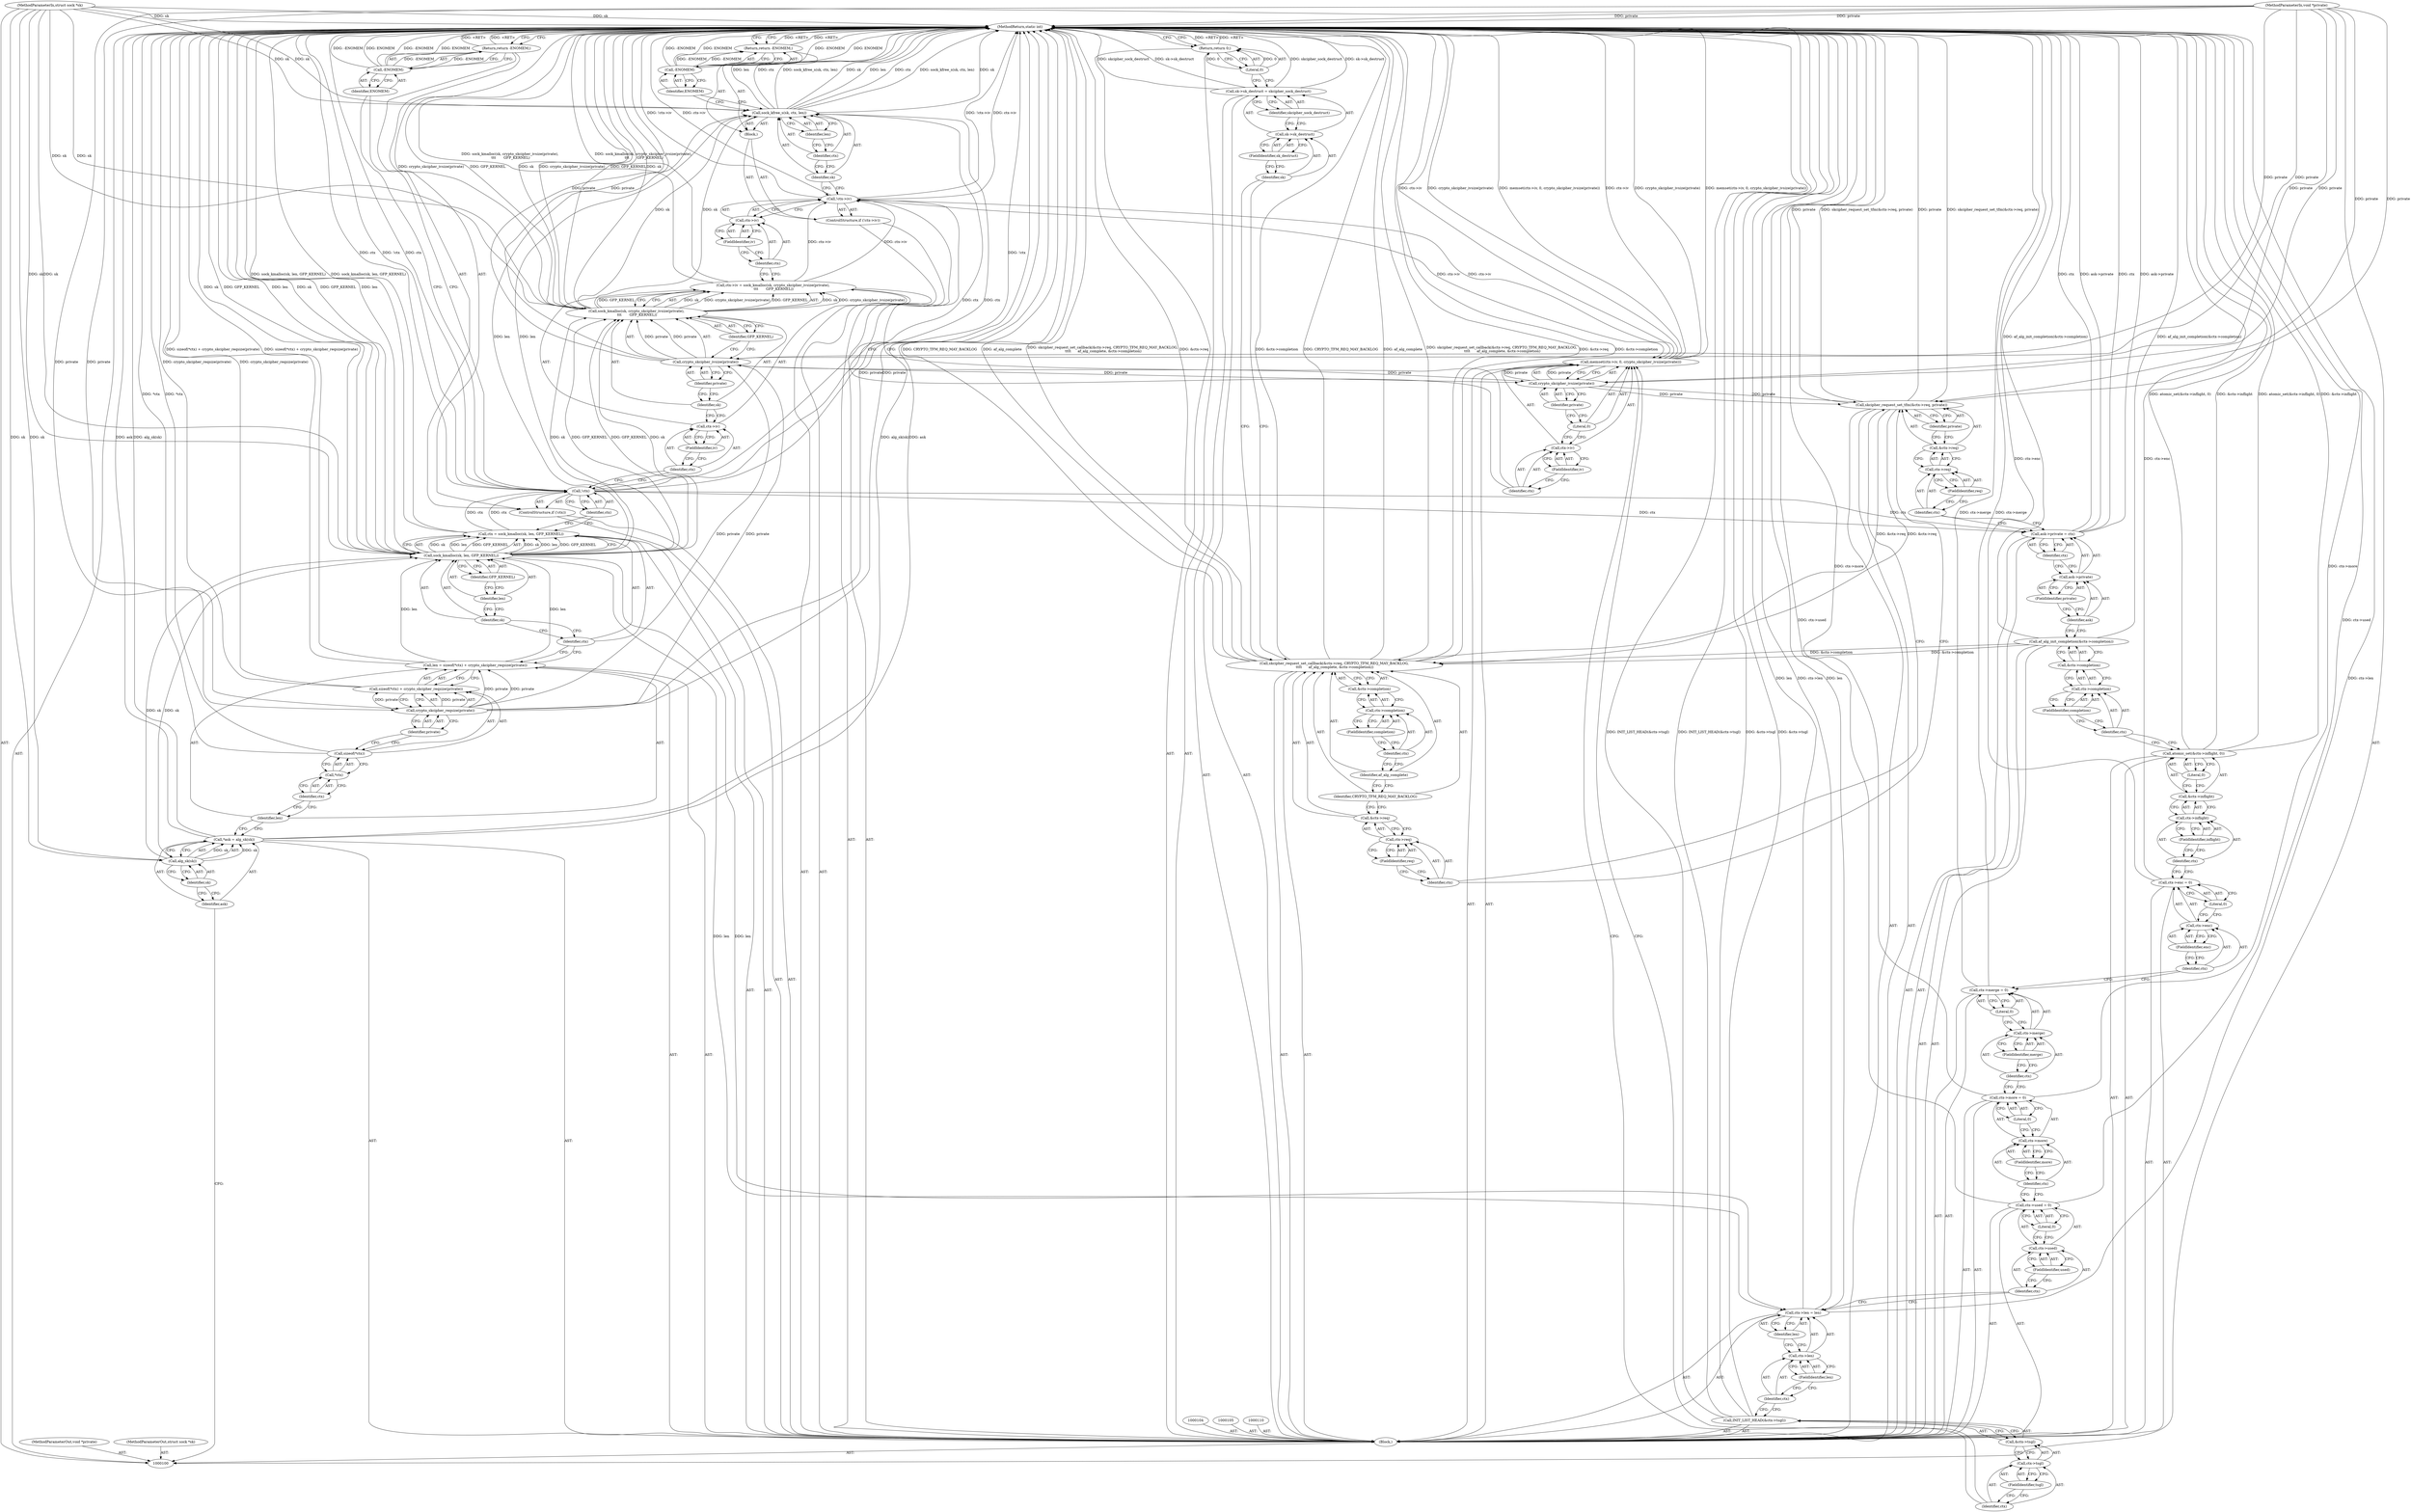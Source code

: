 digraph "1_linux_dd504589577d8e8e70f51f997ad487a4cb6c026f" {
"1000230" [label="(MethodReturn,static int)"];
"1000101" [label="(MethodParameterIn,void *private)"];
"1000331" [label="(MethodParameterOut,void *private)"];
"1000102" [label="(MethodParameterIn,struct sock *sk)"];
"1000332" [label="(MethodParameterOut,struct sock *sk)"];
"1000131" [label="(Call,ctx->iv = sock_kmalloc(sk, crypto_skcipher_ivsize(private),\n \t\t\t       GFP_KERNEL))"];
"1000132" [label="(Call,ctx->iv)"];
"1000133" [label="(Identifier,ctx)"];
"1000135" [label="(Call,sock_kmalloc(sk, crypto_skcipher_ivsize(private),\n \t\t\t       GFP_KERNEL))"];
"1000136" [label="(Identifier,sk)"];
"1000137" [label="(Call,crypto_skcipher_ivsize(private))"];
"1000138" [label="(Identifier,private)"];
"1000134" [label="(FieldIdentifier,iv)"];
"1000139" [label="(Identifier,GFP_KERNEL)"];
"1000144" [label="(FieldIdentifier,iv)"];
"1000145" [label="(Block,)"];
"1000140" [label="(ControlStructure,if (!ctx->iv))"];
"1000141" [label="(Call,!ctx->iv)"];
"1000142" [label="(Call,ctx->iv)"];
"1000143" [label="(Identifier,ctx)"];
"1000147" [label="(Identifier,sk)"];
"1000148" [label="(Identifier,ctx)"];
"1000149" [label="(Identifier,len)"];
"1000146" [label="(Call,sock_kfree_s(sk, ctx, len))"];
"1000151" [label="(Call,-ENOMEM)"];
"1000152" [label="(Identifier,ENOMEM)"];
"1000150" [label="(Return,return -ENOMEM;)"];
"1000153" [label="(Call,memset(ctx->iv, 0, crypto_skcipher_ivsize(private)))"];
"1000156" [label="(FieldIdentifier,iv)"];
"1000157" [label="(Literal,0)"];
"1000158" [label="(Call,crypto_skcipher_ivsize(private))"];
"1000159" [label="(Identifier,private)"];
"1000154" [label="(Call,ctx->iv)"];
"1000155" [label="(Identifier,ctx)"];
"1000103" [label="(Block,)"];
"1000161" [label="(Call,&ctx->tsgl)"];
"1000162" [label="(Call,ctx->tsgl)"];
"1000163" [label="(Identifier,ctx)"];
"1000160" [label="(Call,INIT_LIST_HEAD(&ctx->tsgl))"];
"1000164" [label="(FieldIdentifier,tsgl)"];
"1000169" [label="(Identifier,len)"];
"1000165" [label="(Call,ctx->len = len)"];
"1000166" [label="(Call,ctx->len)"];
"1000167" [label="(Identifier,ctx)"];
"1000168" [label="(FieldIdentifier,len)"];
"1000170" [label="(Call,ctx->used = 0)"];
"1000171" [label="(Call,ctx->used)"];
"1000172" [label="(Identifier,ctx)"];
"1000174" [label="(Literal,0)"];
"1000173" [label="(FieldIdentifier,used)"];
"1000175" [label="(Call,ctx->more = 0)"];
"1000176" [label="(Call,ctx->more)"];
"1000177" [label="(Identifier,ctx)"];
"1000179" [label="(Literal,0)"];
"1000178" [label="(FieldIdentifier,more)"];
"1000180" [label="(Call,ctx->merge = 0)"];
"1000181" [label="(Call,ctx->merge)"];
"1000182" [label="(Identifier,ctx)"];
"1000184" [label="(Literal,0)"];
"1000183" [label="(FieldIdentifier,merge)"];
"1000185" [label="(Call,ctx->enc = 0)"];
"1000186" [label="(Call,ctx->enc)"];
"1000187" [label="(Identifier,ctx)"];
"1000189" [label="(Literal,0)"];
"1000188" [label="(FieldIdentifier,enc)"];
"1000190" [label="(Call,atomic_set(&ctx->inflight, 0))"];
"1000191" [label="(Call,&ctx->inflight)"];
"1000192" [label="(Call,ctx->inflight)"];
"1000193" [label="(Identifier,ctx)"];
"1000194" [label="(FieldIdentifier,inflight)"];
"1000195" [label="(Literal,0)"];
"1000196" [label="(Call,af_alg_init_completion(&ctx->completion))"];
"1000197" [label="(Call,&ctx->completion)"];
"1000198" [label="(Call,ctx->completion)"];
"1000199" [label="(Identifier,ctx)"];
"1000200" [label="(FieldIdentifier,completion)"];
"1000205" [label="(Identifier,ctx)"];
"1000201" [label="(Call,ask->private = ctx)"];
"1000202" [label="(Call,ask->private)"];
"1000203" [label="(Identifier,ask)"];
"1000204" [label="(FieldIdentifier,private)"];
"1000206" [label="(Call,skcipher_request_set_tfm(&ctx->req, private))"];
"1000207" [label="(Call,&ctx->req)"];
"1000208" [label="(Call,ctx->req)"];
"1000209" [label="(Identifier,ctx)"];
"1000210" [label="(FieldIdentifier,req)"];
"1000211" [label="(Identifier,private)"];
"1000212" [label="(Call,skcipher_request_set_callback(&ctx->req, CRYPTO_TFM_REQ_MAY_BACKLOG,\n \t\t\t\t      af_alg_complete, &ctx->completion))"];
"1000213" [label="(Call,&ctx->req)"];
"1000214" [label="(Call,ctx->req)"];
"1000215" [label="(Identifier,ctx)"];
"1000216" [label="(FieldIdentifier,req)"];
"1000217" [label="(Identifier,CRYPTO_TFM_REQ_MAY_BACKLOG)"];
"1000218" [label="(Identifier,af_alg_complete)"];
"1000219" [label="(Call,&ctx->completion)"];
"1000220" [label="(Call,ctx->completion)"];
"1000221" [label="(Identifier,ctx)"];
"1000222" [label="(FieldIdentifier,completion)"];
"1000223" [label="(Call,sk->sk_destruct = skcipher_sock_destruct)"];
"1000224" [label="(Call,sk->sk_destruct)"];
"1000225" [label="(Identifier,sk)"];
"1000227" [label="(Identifier,skcipher_sock_destruct)"];
"1000226" [label="(FieldIdentifier,sk_destruct)"];
"1000228" [label="(Return,return 0;)"];
"1000229" [label="(Literal,0)"];
"1000106" [label="(Call,*ask = alg_sk(sk))"];
"1000107" [label="(Identifier,ask)"];
"1000108" [label="(Call,alg_sk(sk))"];
"1000109" [label="(Identifier,sk)"];
"1000111" [label="(Call,len = sizeof(*ctx) + crypto_skcipher_reqsize(private))"];
"1000112" [label="(Identifier,len)"];
"1000113" [label="(Call,sizeof(*ctx) + crypto_skcipher_reqsize(private))"];
"1000114" [label="(Call,sizeof(*ctx))"];
"1000115" [label="(Call,*ctx)"];
"1000116" [label="(Identifier,ctx)"];
"1000117" [label="(Call,crypto_skcipher_reqsize(private))"];
"1000118" [label="(Identifier,private)"];
"1000119" [label="(Call,ctx = sock_kmalloc(sk, len, GFP_KERNEL))"];
"1000120" [label="(Identifier,ctx)"];
"1000122" [label="(Identifier,sk)"];
"1000123" [label="(Identifier,len)"];
"1000124" [label="(Identifier,GFP_KERNEL)"];
"1000121" [label="(Call,sock_kmalloc(sk, len, GFP_KERNEL))"];
"1000125" [label="(ControlStructure,if (!ctx))"];
"1000126" [label="(Call,!ctx)"];
"1000127" [label="(Identifier,ctx)"];
"1000129" [label="(Call,-ENOMEM)"];
"1000130" [label="(Identifier,ENOMEM)"];
"1000128" [label="(Return,return -ENOMEM;)"];
"1000230" -> "1000100"  [label="AST: "];
"1000230" -> "1000128"  [label="CFG: "];
"1000230" -> "1000150"  [label="CFG: "];
"1000230" -> "1000228"  [label="CFG: "];
"1000228" -> "1000230"  [label="DDG: <RET>"];
"1000113" -> "1000230"  [label="DDG: crypto_skcipher_reqsize(private)"];
"1000141" -> "1000230"  [label="DDG: ctx->iv"];
"1000141" -> "1000230"  [label="DDG: !ctx->iv"];
"1000212" -> "1000230"  [label="DDG: &ctx->completion"];
"1000212" -> "1000230"  [label="DDG: CRYPTO_TFM_REQ_MAY_BACKLOG"];
"1000212" -> "1000230"  [label="DDG: af_alg_complete"];
"1000212" -> "1000230"  [label="DDG: skcipher_request_set_callback(&ctx->req, CRYPTO_TFM_REQ_MAY_BACKLOG,\n \t\t\t\t      af_alg_complete, &ctx->completion)"];
"1000212" -> "1000230"  [label="DDG: &ctx->req"];
"1000180" -> "1000230"  [label="DDG: ctx->merge"];
"1000117" -> "1000230"  [label="DDG: private"];
"1000102" -> "1000230"  [label="DDG: sk"];
"1000137" -> "1000230"  [label="DDG: private"];
"1000129" -> "1000230"  [label="DDG: ENOMEM"];
"1000129" -> "1000230"  [label="DDG: -ENOMEM"];
"1000185" -> "1000230"  [label="DDG: ctx->enc"];
"1000126" -> "1000230"  [label="DDG: !ctx"];
"1000126" -> "1000230"  [label="DDG: ctx"];
"1000223" -> "1000230"  [label="DDG: skcipher_sock_destruct"];
"1000223" -> "1000230"  [label="DDG: sk->sk_destruct"];
"1000106" -> "1000230"  [label="DDG: alg_sk(sk)"];
"1000106" -> "1000230"  [label="DDG: ask"];
"1000151" -> "1000230"  [label="DDG: -ENOMEM"];
"1000151" -> "1000230"  [label="DDG: ENOMEM"];
"1000165" -> "1000230"  [label="DDG: len"];
"1000165" -> "1000230"  [label="DDG: ctx->len"];
"1000190" -> "1000230"  [label="DDG: atomic_set(&ctx->inflight, 0)"];
"1000190" -> "1000230"  [label="DDG: &ctx->inflight"];
"1000160" -> "1000230"  [label="DDG: INIT_LIST_HEAD(&ctx->tsgl)"];
"1000160" -> "1000230"  [label="DDG: &ctx->tsgl"];
"1000206" -> "1000230"  [label="DDG: skcipher_request_set_tfm(&ctx->req, private)"];
"1000206" -> "1000230"  [label="DDG: private"];
"1000121" -> "1000230"  [label="DDG: len"];
"1000121" -> "1000230"  [label="DDG: sk"];
"1000121" -> "1000230"  [label="DDG: GFP_KERNEL"];
"1000135" -> "1000230"  [label="DDG: GFP_KERNEL"];
"1000135" -> "1000230"  [label="DDG: sk"];
"1000135" -> "1000230"  [label="DDG: crypto_skcipher_ivsize(private)"];
"1000153" -> "1000230"  [label="DDG: crypto_skcipher_ivsize(private)"];
"1000153" -> "1000230"  [label="DDG: memset(ctx->iv, 0, crypto_skcipher_ivsize(private))"];
"1000153" -> "1000230"  [label="DDG: ctx->iv"];
"1000114" -> "1000230"  [label="DDG: *ctx"];
"1000119" -> "1000230"  [label="DDG: sock_kmalloc(sk, len, GFP_KERNEL)"];
"1000146" -> "1000230"  [label="DDG: len"];
"1000146" -> "1000230"  [label="DDG: ctx"];
"1000146" -> "1000230"  [label="DDG: sock_kfree_s(sk, ctx, len)"];
"1000146" -> "1000230"  [label="DDG: sk"];
"1000175" -> "1000230"  [label="DDG: ctx->more"];
"1000131" -> "1000230"  [label="DDG: sock_kmalloc(sk, crypto_skcipher_ivsize(private),\n \t\t\t       GFP_KERNEL)"];
"1000111" -> "1000230"  [label="DDG: sizeof(*ctx) + crypto_skcipher_reqsize(private)"];
"1000101" -> "1000230"  [label="DDG: private"];
"1000170" -> "1000230"  [label="DDG: ctx->used"];
"1000201" -> "1000230"  [label="DDG: ctx"];
"1000201" -> "1000230"  [label="DDG: ask->private"];
"1000196" -> "1000230"  [label="DDG: af_alg_init_completion(&ctx->completion)"];
"1000128" -> "1000230"  [label="DDG: <RET>"];
"1000150" -> "1000230"  [label="DDG: <RET>"];
"1000101" -> "1000100"  [label="AST: "];
"1000101" -> "1000230"  [label="DDG: private"];
"1000101" -> "1000117"  [label="DDG: private"];
"1000101" -> "1000137"  [label="DDG: private"];
"1000101" -> "1000158"  [label="DDG: private"];
"1000101" -> "1000206"  [label="DDG: private"];
"1000331" -> "1000100"  [label="AST: "];
"1000102" -> "1000100"  [label="AST: "];
"1000102" -> "1000230"  [label="DDG: sk"];
"1000102" -> "1000108"  [label="DDG: sk"];
"1000102" -> "1000121"  [label="DDG: sk"];
"1000102" -> "1000135"  [label="DDG: sk"];
"1000102" -> "1000146"  [label="DDG: sk"];
"1000332" -> "1000100"  [label="AST: "];
"1000131" -> "1000103"  [label="AST: "];
"1000131" -> "1000135"  [label="CFG: "];
"1000132" -> "1000131"  [label="AST: "];
"1000135" -> "1000131"  [label="AST: "];
"1000143" -> "1000131"  [label="CFG: "];
"1000131" -> "1000230"  [label="DDG: sock_kmalloc(sk, crypto_skcipher_ivsize(private),\n \t\t\t       GFP_KERNEL)"];
"1000135" -> "1000131"  [label="DDG: sk"];
"1000135" -> "1000131"  [label="DDG: crypto_skcipher_ivsize(private)"];
"1000135" -> "1000131"  [label="DDG: GFP_KERNEL"];
"1000131" -> "1000141"  [label="DDG: ctx->iv"];
"1000132" -> "1000131"  [label="AST: "];
"1000132" -> "1000134"  [label="CFG: "];
"1000133" -> "1000132"  [label="AST: "];
"1000134" -> "1000132"  [label="AST: "];
"1000136" -> "1000132"  [label="CFG: "];
"1000133" -> "1000132"  [label="AST: "];
"1000133" -> "1000126"  [label="CFG: "];
"1000134" -> "1000133"  [label="CFG: "];
"1000135" -> "1000131"  [label="AST: "];
"1000135" -> "1000139"  [label="CFG: "];
"1000136" -> "1000135"  [label="AST: "];
"1000137" -> "1000135"  [label="AST: "];
"1000139" -> "1000135"  [label="AST: "];
"1000131" -> "1000135"  [label="CFG: "];
"1000135" -> "1000230"  [label="DDG: GFP_KERNEL"];
"1000135" -> "1000230"  [label="DDG: sk"];
"1000135" -> "1000230"  [label="DDG: crypto_skcipher_ivsize(private)"];
"1000135" -> "1000131"  [label="DDG: sk"];
"1000135" -> "1000131"  [label="DDG: crypto_skcipher_ivsize(private)"];
"1000135" -> "1000131"  [label="DDG: GFP_KERNEL"];
"1000121" -> "1000135"  [label="DDG: sk"];
"1000121" -> "1000135"  [label="DDG: GFP_KERNEL"];
"1000102" -> "1000135"  [label="DDG: sk"];
"1000137" -> "1000135"  [label="DDG: private"];
"1000135" -> "1000146"  [label="DDG: sk"];
"1000136" -> "1000135"  [label="AST: "];
"1000136" -> "1000132"  [label="CFG: "];
"1000138" -> "1000136"  [label="CFG: "];
"1000137" -> "1000135"  [label="AST: "];
"1000137" -> "1000138"  [label="CFG: "];
"1000138" -> "1000137"  [label="AST: "];
"1000139" -> "1000137"  [label="CFG: "];
"1000137" -> "1000230"  [label="DDG: private"];
"1000137" -> "1000135"  [label="DDG: private"];
"1000117" -> "1000137"  [label="DDG: private"];
"1000101" -> "1000137"  [label="DDG: private"];
"1000137" -> "1000158"  [label="DDG: private"];
"1000138" -> "1000137"  [label="AST: "];
"1000138" -> "1000136"  [label="CFG: "];
"1000137" -> "1000138"  [label="CFG: "];
"1000134" -> "1000132"  [label="AST: "];
"1000134" -> "1000133"  [label="CFG: "];
"1000132" -> "1000134"  [label="CFG: "];
"1000139" -> "1000135"  [label="AST: "];
"1000139" -> "1000137"  [label="CFG: "];
"1000135" -> "1000139"  [label="CFG: "];
"1000144" -> "1000142"  [label="AST: "];
"1000144" -> "1000143"  [label="CFG: "];
"1000142" -> "1000144"  [label="CFG: "];
"1000145" -> "1000140"  [label="AST: "];
"1000146" -> "1000145"  [label="AST: "];
"1000150" -> "1000145"  [label="AST: "];
"1000140" -> "1000103"  [label="AST: "];
"1000141" -> "1000140"  [label="AST: "];
"1000145" -> "1000140"  [label="AST: "];
"1000141" -> "1000140"  [label="AST: "];
"1000141" -> "1000142"  [label="CFG: "];
"1000142" -> "1000141"  [label="AST: "];
"1000147" -> "1000141"  [label="CFG: "];
"1000155" -> "1000141"  [label="CFG: "];
"1000141" -> "1000230"  [label="DDG: ctx->iv"];
"1000141" -> "1000230"  [label="DDG: !ctx->iv"];
"1000131" -> "1000141"  [label="DDG: ctx->iv"];
"1000141" -> "1000153"  [label="DDG: ctx->iv"];
"1000142" -> "1000141"  [label="AST: "];
"1000142" -> "1000144"  [label="CFG: "];
"1000143" -> "1000142"  [label="AST: "];
"1000144" -> "1000142"  [label="AST: "];
"1000141" -> "1000142"  [label="CFG: "];
"1000143" -> "1000142"  [label="AST: "];
"1000143" -> "1000131"  [label="CFG: "];
"1000144" -> "1000143"  [label="CFG: "];
"1000147" -> "1000146"  [label="AST: "];
"1000147" -> "1000141"  [label="CFG: "];
"1000148" -> "1000147"  [label="CFG: "];
"1000148" -> "1000146"  [label="AST: "];
"1000148" -> "1000147"  [label="CFG: "];
"1000149" -> "1000148"  [label="CFG: "];
"1000149" -> "1000146"  [label="AST: "];
"1000149" -> "1000148"  [label="CFG: "];
"1000146" -> "1000149"  [label="CFG: "];
"1000146" -> "1000145"  [label="AST: "];
"1000146" -> "1000149"  [label="CFG: "];
"1000147" -> "1000146"  [label="AST: "];
"1000148" -> "1000146"  [label="AST: "];
"1000149" -> "1000146"  [label="AST: "];
"1000152" -> "1000146"  [label="CFG: "];
"1000146" -> "1000230"  [label="DDG: len"];
"1000146" -> "1000230"  [label="DDG: ctx"];
"1000146" -> "1000230"  [label="DDG: sock_kfree_s(sk, ctx, len)"];
"1000146" -> "1000230"  [label="DDG: sk"];
"1000135" -> "1000146"  [label="DDG: sk"];
"1000102" -> "1000146"  [label="DDG: sk"];
"1000126" -> "1000146"  [label="DDG: ctx"];
"1000121" -> "1000146"  [label="DDG: len"];
"1000151" -> "1000150"  [label="AST: "];
"1000151" -> "1000152"  [label="CFG: "];
"1000152" -> "1000151"  [label="AST: "];
"1000150" -> "1000151"  [label="CFG: "];
"1000151" -> "1000230"  [label="DDG: -ENOMEM"];
"1000151" -> "1000230"  [label="DDG: ENOMEM"];
"1000151" -> "1000150"  [label="DDG: -ENOMEM"];
"1000152" -> "1000151"  [label="AST: "];
"1000152" -> "1000146"  [label="CFG: "];
"1000151" -> "1000152"  [label="CFG: "];
"1000150" -> "1000145"  [label="AST: "];
"1000150" -> "1000151"  [label="CFG: "];
"1000151" -> "1000150"  [label="AST: "];
"1000230" -> "1000150"  [label="CFG: "];
"1000150" -> "1000230"  [label="DDG: <RET>"];
"1000151" -> "1000150"  [label="DDG: -ENOMEM"];
"1000153" -> "1000103"  [label="AST: "];
"1000153" -> "1000158"  [label="CFG: "];
"1000154" -> "1000153"  [label="AST: "];
"1000157" -> "1000153"  [label="AST: "];
"1000158" -> "1000153"  [label="AST: "];
"1000163" -> "1000153"  [label="CFG: "];
"1000153" -> "1000230"  [label="DDG: crypto_skcipher_ivsize(private)"];
"1000153" -> "1000230"  [label="DDG: memset(ctx->iv, 0, crypto_skcipher_ivsize(private))"];
"1000153" -> "1000230"  [label="DDG: ctx->iv"];
"1000141" -> "1000153"  [label="DDG: ctx->iv"];
"1000158" -> "1000153"  [label="DDG: private"];
"1000156" -> "1000154"  [label="AST: "];
"1000156" -> "1000155"  [label="CFG: "];
"1000154" -> "1000156"  [label="CFG: "];
"1000157" -> "1000153"  [label="AST: "];
"1000157" -> "1000154"  [label="CFG: "];
"1000159" -> "1000157"  [label="CFG: "];
"1000158" -> "1000153"  [label="AST: "];
"1000158" -> "1000159"  [label="CFG: "];
"1000159" -> "1000158"  [label="AST: "];
"1000153" -> "1000158"  [label="CFG: "];
"1000158" -> "1000153"  [label="DDG: private"];
"1000137" -> "1000158"  [label="DDG: private"];
"1000101" -> "1000158"  [label="DDG: private"];
"1000158" -> "1000206"  [label="DDG: private"];
"1000159" -> "1000158"  [label="AST: "];
"1000159" -> "1000157"  [label="CFG: "];
"1000158" -> "1000159"  [label="CFG: "];
"1000154" -> "1000153"  [label="AST: "];
"1000154" -> "1000156"  [label="CFG: "];
"1000155" -> "1000154"  [label="AST: "];
"1000156" -> "1000154"  [label="AST: "];
"1000157" -> "1000154"  [label="CFG: "];
"1000155" -> "1000154"  [label="AST: "];
"1000155" -> "1000141"  [label="CFG: "];
"1000156" -> "1000155"  [label="CFG: "];
"1000103" -> "1000100"  [label="AST: "];
"1000104" -> "1000103"  [label="AST: "];
"1000105" -> "1000103"  [label="AST: "];
"1000106" -> "1000103"  [label="AST: "];
"1000110" -> "1000103"  [label="AST: "];
"1000111" -> "1000103"  [label="AST: "];
"1000119" -> "1000103"  [label="AST: "];
"1000125" -> "1000103"  [label="AST: "];
"1000131" -> "1000103"  [label="AST: "];
"1000140" -> "1000103"  [label="AST: "];
"1000153" -> "1000103"  [label="AST: "];
"1000160" -> "1000103"  [label="AST: "];
"1000165" -> "1000103"  [label="AST: "];
"1000170" -> "1000103"  [label="AST: "];
"1000175" -> "1000103"  [label="AST: "];
"1000180" -> "1000103"  [label="AST: "];
"1000185" -> "1000103"  [label="AST: "];
"1000190" -> "1000103"  [label="AST: "];
"1000196" -> "1000103"  [label="AST: "];
"1000201" -> "1000103"  [label="AST: "];
"1000206" -> "1000103"  [label="AST: "];
"1000212" -> "1000103"  [label="AST: "];
"1000223" -> "1000103"  [label="AST: "];
"1000228" -> "1000103"  [label="AST: "];
"1000161" -> "1000160"  [label="AST: "];
"1000161" -> "1000162"  [label="CFG: "];
"1000162" -> "1000161"  [label="AST: "];
"1000160" -> "1000161"  [label="CFG: "];
"1000162" -> "1000161"  [label="AST: "];
"1000162" -> "1000164"  [label="CFG: "];
"1000163" -> "1000162"  [label="AST: "];
"1000164" -> "1000162"  [label="AST: "];
"1000161" -> "1000162"  [label="CFG: "];
"1000163" -> "1000162"  [label="AST: "];
"1000163" -> "1000153"  [label="CFG: "];
"1000164" -> "1000163"  [label="CFG: "];
"1000160" -> "1000103"  [label="AST: "];
"1000160" -> "1000161"  [label="CFG: "];
"1000161" -> "1000160"  [label="AST: "];
"1000167" -> "1000160"  [label="CFG: "];
"1000160" -> "1000230"  [label="DDG: INIT_LIST_HEAD(&ctx->tsgl)"];
"1000160" -> "1000230"  [label="DDG: &ctx->tsgl"];
"1000164" -> "1000162"  [label="AST: "];
"1000164" -> "1000163"  [label="CFG: "];
"1000162" -> "1000164"  [label="CFG: "];
"1000169" -> "1000165"  [label="AST: "];
"1000169" -> "1000166"  [label="CFG: "];
"1000165" -> "1000169"  [label="CFG: "];
"1000165" -> "1000103"  [label="AST: "];
"1000165" -> "1000169"  [label="CFG: "];
"1000166" -> "1000165"  [label="AST: "];
"1000169" -> "1000165"  [label="AST: "];
"1000172" -> "1000165"  [label="CFG: "];
"1000165" -> "1000230"  [label="DDG: len"];
"1000165" -> "1000230"  [label="DDG: ctx->len"];
"1000121" -> "1000165"  [label="DDG: len"];
"1000166" -> "1000165"  [label="AST: "];
"1000166" -> "1000168"  [label="CFG: "];
"1000167" -> "1000166"  [label="AST: "];
"1000168" -> "1000166"  [label="AST: "];
"1000169" -> "1000166"  [label="CFG: "];
"1000167" -> "1000166"  [label="AST: "];
"1000167" -> "1000160"  [label="CFG: "];
"1000168" -> "1000167"  [label="CFG: "];
"1000168" -> "1000166"  [label="AST: "];
"1000168" -> "1000167"  [label="CFG: "];
"1000166" -> "1000168"  [label="CFG: "];
"1000170" -> "1000103"  [label="AST: "];
"1000170" -> "1000174"  [label="CFG: "];
"1000171" -> "1000170"  [label="AST: "];
"1000174" -> "1000170"  [label="AST: "];
"1000177" -> "1000170"  [label="CFG: "];
"1000170" -> "1000230"  [label="DDG: ctx->used"];
"1000171" -> "1000170"  [label="AST: "];
"1000171" -> "1000173"  [label="CFG: "];
"1000172" -> "1000171"  [label="AST: "];
"1000173" -> "1000171"  [label="AST: "];
"1000174" -> "1000171"  [label="CFG: "];
"1000172" -> "1000171"  [label="AST: "];
"1000172" -> "1000165"  [label="CFG: "];
"1000173" -> "1000172"  [label="CFG: "];
"1000174" -> "1000170"  [label="AST: "];
"1000174" -> "1000171"  [label="CFG: "];
"1000170" -> "1000174"  [label="CFG: "];
"1000173" -> "1000171"  [label="AST: "];
"1000173" -> "1000172"  [label="CFG: "];
"1000171" -> "1000173"  [label="CFG: "];
"1000175" -> "1000103"  [label="AST: "];
"1000175" -> "1000179"  [label="CFG: "];
"1000176" -> "1000175"  [label="AST: "];
"1000179" -> "1000175"  [label="AST: "];
"1000182" -> "1000175"  [label="CFG: "];
"1000175" -> "1000230"  [label="DDG: ctx->more"];
"1000176" -> "1000175"  [label="AST: "];
"1000176" -> "1000178"  [label="CFG: "];
"1000177" -> "1000176"  [label="AST: "];
"1000178" -> "1000176"  [label="AST: "];
"1000179" -> "1000176"  [label="CFG: "];
"1000177" -> "1000176"  [label="AST: "];
"1000177" -> "1000170"  [label="CFG: "];
"1000178" -> "1000177"  [label="CFG: "];
"1000179" -> "1000175"  [label="AST: "];
"1000179" -> "1000176"  [label="CFG: "];
"1000175" -> "1000179"  [label="CFG: "];
"1000178" -> "1000176"  [label="AST: "];
"1000178" -> "1000177"  [label="CFG: "];
"1000176" -> "1000178"  [label="CFG: "];
"1000180" -> "1000103"  [label="AST: "];
"1000180" -> "1000184"  [label="CFG: "];
"1000181" -> "1000180"  [label="AST: "];
"1000184" -> "1000180"  [label="AST: "];
"1000187" -> "1000180"  [label="CFG: "];
"1000180" -> "1000230"  [label="DDG: ctx->merge"];
"1000181" -> "1000180"  [label="AST: "];
"1000181" -> "1000183"  [label="CFG: "];
"1000182" -> "1000181"  [label="AST: "];
"1000183" -> "1000181"  [label="AST: "];
"1000184" -> "1000181"  [label="CFG: "];
"1000182" -> "1000181"  [label="AST: "];
"1000182" -> "1000175"  [label="CFG: "];
"1000183" -> "1000182"  [label="CFG: "];
"1000184" -> "1000180"  [label="AST: "];
"1000184" -> "1000181"  [label="CFG: "];
"1000180" -> "1000184"  [label="CFG: "];
"1000183" -> "1000181"  [label="AST: "];
"1000183" -> "1000182"  [label="CFG: "];
"1000181" -> "1000183"  [label="CFG: "];
"1000185" -> "1000103"  [label="AST: "];
"1000185" -> "1000189"  [label="CFG: "];
"1000186" -> "1000185"  [label="AST: "];
"1000189" -> "1000185"  [label="AST: "];
"1000193" -> "1000185"  [label="CFG: "];
"1000185" -> "1000230"  [label="DDG: ctx->enc"];
"1000186" -> "1000185"  [label="AST: "];
"1000186" -> "1000188"  [label="CFG: "];
"1000187" -> "1000186"  [label="AST: "];
"1000188" -> "1000186"  [label="AST: "];
"1000189" -> "1000186"  [label="CFG: "];
"1000187" -> "1000186"  [label="AST: "];
"1000187" -> "1000180"  [label="CFG: "];
"1000188" -> "1000187"  [label="CFG: "];
"1000189" -> "1000185"  [label="AST: "];
"1000189" -> "1000186"  [label="CFG: "];
"1000185" -> "1000189"  [label="CFG: "];
"1000188" -> "1000186"  [label="AST: "];
"1000188" -> "1000187"  [label="CFG: "];
"1000186" -> "1000188"  [label="CFG: "];
"1000190" -> "1000103"  [label="AST: "];
"1000190" -> "1000195"  [label="CFG: "];
"1000191" -> "1000190"  [label="AST: "];
"1000195" -> "1000190"  [label="AST: "];
"1000199" -> "1000190"  [label="CFG: "];
"1000190" -> "1000230"  [label="DDG: atomic_set(&ctx->inflight, 0)"];
"1000190" -> "1000230"  [label="DDG: &ctx->inflight"];
"1000191" -> "1000190"  [label="AST: "];
"1000191" -> "1000192"  [label="CFG: "];
"1000192" -> "1000191"  [label="AST: "];
"1000195" -> "1000191"  [label="CFG: "];
"1000192" -> "1000191"  [label="AST: "];
"1000192" -> "1000194"  [label="CFG: "];
"1000193" -> "1000192"  [label="AST: "];
"1000194" -> "1000192"  [label="AST: "];
"1000191" -> "1000192"  [label="CFG: "];
"1000193" -> "1000192"  [label="AST: "];
"1000193" -> "1000185"  [label="CFG: "];
"1000194" -> "1000193"  [label="CFG: "];
"1000194" -> "1000192"  [label="AST: "];
"1000194" -> "1000193"  [label="CFG: "];
"1000192" -> "1000194"  [label="CFG: "];
"1000195" -> "1000190"  [label="AST: "];
"1000195" -> "1000191"  [label="CFG: "];
"1000190" -> "1000195"  [label="CFG: "];
"1000196" -> "1000103"  [label="AST: "];
"1000196" -> "1000197"  [label="CFG: "];
"1000197" -> "1000196"  [label="AST: "];
"1000203" -> "1000196"  [label="CFG: "];
"1000196" -> "1000230"  [label="DDG: af_alg_init_completion(&ctx->completion)"];
"1000196" -> "1000212"  [label="DDG: &ctx->completion"];
"1000197" -> "1000196"  [label="AST: "];
"1000197" -> "1000198"  [label="CFG: "];
"1000198" -> "1000197"  [label="AST: "];
"1000196" -> "1000197"  [label="CFG: "];
"1000198" -> "1000197"  [label="AST: "];
"1000198" -> "1000200"  [label="CFG: "];
"1000199" -> "1000198"  [label="AST: "];
"1000200" -> "1000198"  [label="AST: "];
"1000197" -> "1000198"  [label="CFG: "];
"1000199" -> "1000198"  [label="AST: "];
"1000199" -> "1000190"  [label="CFG: "];
"1000200" -> "1000199"  [label="CFG: "];
"1000200" -> "1000198"  [label="AST: "];
"1000200" -> "1000199"  [label="CFG: "];
"1000198" -> "1000200"  [label="CFG: "];
"1000205" -> "1000201"  [label="AST: "];
"1000205" -> "1000202"  [label="CFG: "];
"1000201" -> "1000205"  [label="CFG: "];
"1000201" -> "1000103"  [label="AST: "];
"1000201" -> "1000205"  [label="CFG: "];
"1000202" -> "1000201"  [label="AST: "];
"1000205" -> "1000201"  [label="AST: "];
"1000209" -> "1000201"  [label="CFG: "];
"1000201" -> "1000230"  [label="DDG: ctx"];
"1000201" -> "1000230"  [label="DDG: ask->private"];
"1000126" -> "1000201"  [label="DDG: ctx"];
"1000202" -> "1000201"  [label="AST: "];
"1000202" -> "1000204"  [label="CFG: "];
"1000203" -> "1000202"  [label="AST: "];
"1000204" -> "1000202"  [label="AST: "];
"1000205" -> "1000202"  [label="CFG: "];
"1000203" -> "1000202"  [label="AST: "];
"1000203" -> "1000196"  [label="CFG: "];
"1000204" -> "1000203"  [label="CFG: "];
"1000204" -> "1000202"  [label="AST: "];
"1000204" -> "1000203"  [label="CFG: "];
"1000202" -> "1000204"  [label="CFG: "];
"1000206" -> "1000103"  [label="AST: "];
"1000206" -> "1000211"  [label="CFG: "];
"1000207" -> "1000206"  [label="AST: "];
"1000211" -> "1000206"  [label="AST: "];
"1000215" -> "1000206"  [label="CFG: "];
"1000206" -> "1000230"  [label="DDG: skcipher_request_set_tfm(&ctx->req, private)"];
"1000206" -> "1000230"  [label="DDG: private"];
"1000158" -> "1000206"  [label="DDG: private"];
"1000101" -> "1000206"  [label="DDG: private"];
"1000206" -> "1000212"  [label="DDG: &ctx->req"];
"1000207" -> "1000206"  [label="AST: "];
"1000207" -> "1000208"  [label="CFG: "];
"1000208" -> "1000207"  [label="AST: "];
"1000211" -> "1000207"  [label="CFG: "];
"1000208" -> "1000207"  [label="AST: "];
"1000208" -> "1000210"  [label="CFG: "];
"1000209" -> "1000208"  [label="AST: "];
"1000210" -> "1000208"  [label="AST: "];
"1000207" -> "1000208"  [label="CFG: "];
"1000209" -> "1000208"  [label="AST: "];
"1000209" -> "1000201"  [label="CFG: "];
"1000210" -> "1000209"  [label="CFG: "];
"1000210" -> "1000208"  [label="AST: "];
"1000210" -> "1000209"  [label="CFG: "];
"1000208" -> "1000210"  [label="CFG: "];
"1000211" -> "1000206"  [label="AST: "];
"1000211" -> "1000207"  [label="CFG: "];
"1000206" -> "1000211"  [label="CFG: "];
"1000212" -> "1000103"  [label="AST: "];
"1000212" -> "1000219"  [label="CFG: "];
"1000213" -> "1000212"  [label="AST: "];
"1000217" -> "1000212"  [label="AST: "];
"1000218" -> "1000212"  [label="AST: "];
"1000219" -> "1000212"  [label="AST: "];
"1000225" -> "1000212"  [label="CFG: "];
"1000212" -> "1000230"  [label="DDG: &ctx->completion"];
"1000212" -> "1000230"  [label="DDG: CRYPTO_TFM_REQ_MAY_BACKLOG"];
"1000212" -> "1000230"  [label="DDG: af_alg_complete"];
"1000212" -> "1000230"  [label="DDG: skcipher_request_set_callback(&ctx->req, CRYPTO_TFM_REQ_MAY_BACKLOG,\n \t\t\t\t      af_alg_complete, &ctx->completion)"];
"1000212" -> "1000230"  [label="DDG: &ctx->req"];
"1000206" -> "1000212"  [label="DDG: &ctx->req"];
"1000196" -> "1000212"  [label="DDG: &ctx->completion"];
"1000213" -> "1000212"  [label="AST: "];
"1000213" -> "1000214"  [label="CFG: "];
"1000214" -> "1000213"  [label="AST: "];
"1000217" -> "1000213"  [label="CFG: "];
"1000214" -> "1000213"  [label="AST: "];
"1000214" -> "1000216"  [label="CFG: "];
"1000215" -> "1000214"  [label="AST: "];
"1000216" -> "1000214"  [label="AST: "];
"1000213" -> "1000214"  [label="CFG: "];
"1000215" -> "1000214"  [label="AST: "];
"1000215" -> "1000206"  [label="CFG: "];
"1000216" -> "1000215"  [label="CFG: "];
"1000216" -> "1000214"  [label="AST: "];
"1000216" -> "1000215"  [label="CFG: "];
"1000214" -> "1000216"  [label="CFG: "];
"1000217" -> "1000212"  [label="AST: "];
"1000217" -> "1000213"  [label="CFG: "];
"1000218" -> "1000217"  [label="CFG: "];
"1000218" -> "1000212"  [label="AST: "];
"1000218" -> "1000217"  [label="CFG: "];
"1000221" -> "1000218"  [label="CFG: "];
"1000219" -> "1000212"  [label="AST: "];
"1000219" -> "1000220"  [label="CFG: "];
"1000220" -> "1000219"  [label="AST: "];
"1000212" -> "1000219"  [label="CFG: "];
"1000220" -> "1000219"  [label="AST: "];
"1000220" -> "1000222"  [label="CFG: "];
"1000221" -> "1000220"  [label="AST: "];
"1000222" -> "1000220"  [label="AST: "];
"1000219" -> "1000220"  [label="CFG: "];
"1000221" -> "1000220"  [label="AST: "];
"1000221" -> "1000218"  [label="CFG: "];
"1000222" -> "1000221"  [label="CFG: "];
"1000222" -> "1000220"  [label="AST: "];
"1000222" -> "1000221"  [label="CFG: "];
"1000220" -> "1000222"  [label="CFG: "];
"1000223" -> "1000103"  [label="AST: "];
"1000223" -> "1000227"  [label="CFG: "];
"1000224" -> "1000223"  [label="AST: "];
"1000227" -> "1000223"  [label="AST: "];
"1000229" -> "1000223"  [label="CFG: "];
"1000223" -> "1000230"  [label="DDG: skcipher_sock_destruct"];
"1000223" -> "1000230"  [label="DDG: sk->sk_destruct"];
"1000224" -> "1000223"  [label="AST: "];
"1000224" -> "1000226"  [label="CFG: "];
"1000225" -> "1000224"  [label="AST: "];
"1000226" -> "1000224"  [label="AST: "];
"1000227" -> "1000224"  [label="CFG: "];
"1000225" -> "1000224"  [label="AST: "];
"1000225" -> "1000212"  [label="CFG: "];
"1000226" -> "1000225"  [label="CFG: "];
"1000227" -> "1000223"  [label="AST: "];
"1000227" -> "1000224"  [label="CFG: "];
"1000223" -> "1000227"  [label="CFG: "];
"1000226" -> "1000224"  [label="AST: "];
"1000226" -> "1000225"  [label="CFG: "];
"1000224" -> "1000226"  [label="CFG: "];
"1000228" -> "1000103"  [label="AST: "];
"1000228" -> "1000229"  [label="CFG: "];
"1000229" -> "1000228"  [label="AST: "];
"1000230" -> "1000228"  [label="CFG: "];
"1000228" -> "1000230"  [label="DDG: <RET>"];
"1000229" -> "1000228"  [label="DDG: 0"];
"1000229" -> "1000228"  [label="AST: "];
"1000229" -> "1000223"  [label="CFG: "];
"1000228" -> "1000229"  [label="CFG: "];
"1000229" -> "1000228"  [label="DDG: 0"];
"1000106" -> "1000103"  [label="AST: "];
"1000106" -> "1000108"  [label="CFG: "];
"1000107" -> "1000106"  [label="AST: "];
"1000108" -> "1000106"  [label="AST: "];
"1000112" -> "1000106"  [label="CFG: "];
"1000106" -> "1000230"  [label="DDG: alg_sk(sk)"];
"1000106" -> "1000230"  [label="DDG: ask"];
"1000108" -> "1000106"  [label="DDG: sk"];
"1000107" -> "1000106"  [label="AST: "];
"1000107" -> "1000100"  [label="CFG: "];
"1000109" -> "1000107"  [label="CFG: "];
"1000108" -> "1000106"  [label="AST: "];
"1000108" -> "1000109"  [label="CFG: "];
"1000109" -> "1000108"  [label="AST: "];
"1000106" -> "1000108"  [label="CFG: "];
"1000108" -> "1000106"  [label="DDG: sk"];
"1000102" -> "1000108"  [label="DDG: sk"];
"1000108" -> "1000121"  [label="DDG: sk"];
"1000109" -> "1000108"  [label="AST: "];
"1000109" -> "1000107"  [label="CFG: "];
"1000108" -> "1000109"  [label="CFG: "];
"1000111" -> "1000103"  [label="AST: "];
"1000111" -> "1000113"  [label="CFG: "];
"1000112" -> "1000111"  [label="AST: "];
"1000113" -> "1000111"  [label="AST: "];
"1000120" -> "1000111"  [label="CFG: "];
"1000111" -> "1000230"  [label="DDG: sizeof(*ctx) + crypto_skcipher_reqsize(private)"];
"1000117" -> "1000111"  [label="DDG: private"];
"1000111" -> "1000121"  [label="DDG: len"];
"1000112" -> "1000111"  [label="AST: "];
"1000112" -> "1000106"  [label="CFG: "];
"1000116" -> "1000112"  [label="CFG: "];
"1000113" -> "1000111"  [label="AST: "];
"1000113" -> "1000117"  [label="CFG: "];
"1000114" -> "1000113"  [label="AST: "];
"1000117" -> "1000113"  [label="AST: "];
"1000111" -> "1000113"  [label="CFG: "];
"1000113" -> "1000230"  [label="DDG: crypto_skcipher_reqsize(private)"];
"1000117" -> "1000113"  [label="DDG: private"];
"1000114" -> "1000113"  [label="AST: "];
"1000114" -> "1000115"  [label="CFG: "];
"1000115" -> "1000114"  [label="AST: "];
"1000118" -> "1000114"  [label="CFG: "];
"1000114" -> "1000230"  [label="DDG: *ctx"];
"1000115" -> "1000114"  [label="AST: "];
"1000115" -> "1000116"  [label="CFG: "];
"1000116" -> "1000115"  [label="AST: "];
"1000114" -> "1000115"  [label="CFG: "];
"1000116" -> "1000115"  [label="AST: "];
"1000116" -> "1000112"  [label="CFG: "];
"1000115" -> "1000116"  [label="CFG: "];
"1000117" -> "1000113"  [label="AST: "];
"1000117" -> "1000118"  [label="CFG: "];
"1000118" -> "1000117"  [label="AST: "];
"1000113" -> "1000117"  [label="CFG: "];
"1000117" -> "1000230"  [label="DDG: private"];
"1000117" -> "1000111"  [label="DDG: private"];
"1000117" -> "1000113"  [label="DDG: private"];
"1000101" -> "1000117"  [label="DDG: private"];
"1000117" -> "1000137"  [label="DDG: private"];
"1000118" -> "1000117"  [label="AST: "];
"1000118" -> "1000114"  [label="CFG: "];
"1000117" -> "1000118"  [label="CFG: "];
"1000119" -> "1000103"  [label="AST: "];
"1000119" -> "1000121"  [label="CFG: "];
"1000120" -> "1000119"  [label="AST: "];
"1000121" -> "1000119"  [label="AST: "];
"1000127" -> "1000119"  [label="CFG: "];
"1000119" -> "1000230"  [label="DDG: sock_kmalloc(sk, len, GFP_KERNEL)"];
"1000121" -> "1000119"  [label="DDG: sk"];
"1000121" -> "1000119"  [label="DDG: len"];
"1000121" -> "1000119"  [label="DDG: GFP_KERNEL"];
"1000119" -> "1000126"  [label="DDG: ctx"];
"1000120" -> "1000119"  [label="AST: "];
"1000120" -> "1000111"  [label="CFG: "];
"1000122" -> "1000120"  [label="CFG: "];
"1000122" -> "1000121"  [label="AST: "];
"1000122" -> "1000120"  [label="CFG: "];
"1000123" -> "1000122"  [label="CFG: "];
"1000123" -> "1000121"  [label="AST: "];
"1000123" -> "1000122"  [label="CFG: "];
"1000124" -> "1000123"  [label="CFG: "];
"1000124" -> "1000121"  [label="AST: "];
"1000124" -> "1000123"  [label="CFG: "];
"1000121" -> "1000124"  [label="CFG: "];
"1000121" -> "1000119"  [label="AST: "];
"1000121" -> "1000124"  [label="CFG: "];
"1000122" -> "1000121"  [label="AST: "];
"1000123" -> "1000121"  [label="AST: "];
"1000124" -> "1000121"  [label="AST: "];
"1000119" -> "1000121"  [label="CFG: "];
"1000121" -> "1000230"  [label="DDG: len"];
"1000121" -> "1000230"  [label="DDG: sk"];
"1000121" -> "1000230"  [label="DDG: GFP_KERNEL"];
"1000121" -> "1000119"  [label="DDG: sk"];
"1000121" -> "1000119"  [label="DDG: len"];
"1000121" -> "1000119"  [label="DDG: GFP_KERNEL"];
"1000108" -> "1000121"  [label="DDG: sk"];
"1000102" -> "1000121"  [label="DDG: sk"];
"1000111" -> "1000121"  [label="DDG: len"];
"1000121" -> "1000135"  [label="DDG: sk"];
"1000121" -> "1000135"  [label="DDG: GFP_KERNEL"];
"1000121" -> "1000146"  [label="DDG: len"];
"1000121" -> "1000165"  [label="DDG: len"];
"1000125" -> "1000103"  [label="AST: "];
"1000126" -> "1000125"  [label="AST: "];
"1000128" -> "1000125"  [label="AST: "];
"1000126" -> "1000125"  [label="AST: "];
"1000126" -> "1000127"  [label="CFG: "];
"1000127" -> "1000126"  [label="AST: "];
"1000130" -> "1000126"  [label="CFG: "];
"1000133" -> "1000126"  [label="CFG: "];
"1000126" -> "1000230"  [label="DDG: !ctx"];
"1000126" -> "1000230"  [label="DDG: ctx"];
"1000119" -> "1000126"  [label="DDG: ctx"];
"1000126" -> "1000146"  [label="DDG: ctx"];
"1000126" -> "1000201"  [label="DDG: ctx"];
"1000127" -> "1000126"  [label="AST: "];
"1000127" -> "1000119"  [label="CFG: "];
"1000126" -> "1000127"  [label="CFG: "];
"1000129" -> "1000128"  [label="AST: "];
"1000129" -> "1000130"  [label="CFG: "];
"1000130" -> "1000129"  [label="AST: "];
"1000128" -> "1000129"  [label="CFG: "];
"1000129" -> "1000230"  [label="DDG: ENOMEM"];
"1000129" -> "1000230"  [label="DDG: -ENOMEM"];
"1000129" -> "1000128"  [label="DDG: -ENOMEM"];
"1000130" -> "1000129"  [label="AST: "];
"1000130" -> "1000126"  [label="CFG: "];
"1000129" -> "1000130"  [label="CFG: "];
"1000128" -> "1000125"  [label="AST: "];
"1000128" -> "1000129"  [label="CFG: "];
"1000129" -> "1000128"  [label="AST: "];
"1000230" -> "1000128"  [label="CFG: "];
"1000128" -> "1000230"  [label="DDG: <RET>"];
"1000129" -> "1000128"  [label="DDG: -ENOMEM"];
}
